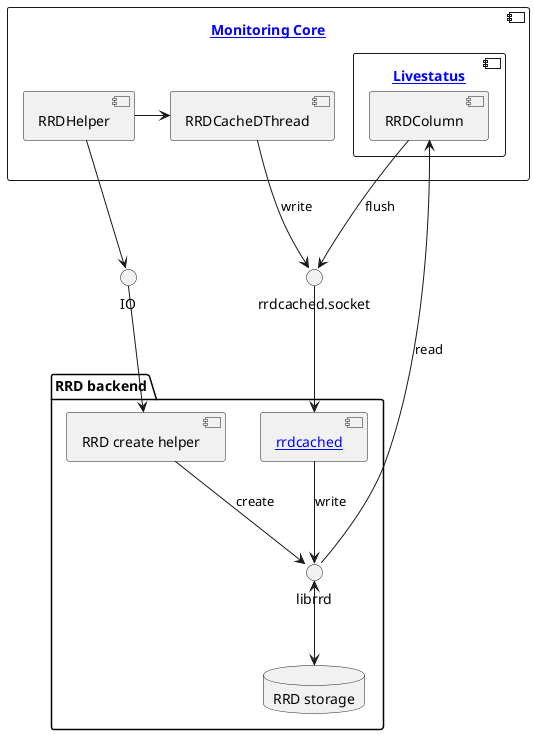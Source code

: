 @startuml
component "[[../arch-comp-core.html Monitoring Core]]" as cmc {
    component "RRDCacheDThread" as rrdcached_thread
    component "RRDHelper" as rrd_helper
    component "[[../arch-comp-livestatus.html Livestatus]]" as cmc_livestatus_server {
        component "RRDColumn" as rrd_column
    }
}
package "RRD backend" as rrd_backend {
   component "[[../arch-comp-rrdcached.html rrdcached]]" as rrdcached
   component "RRD create helper" as rrd_create_helper
   database "RRD storage" as rrd_storage
   interface librrd

   rrdcached --> librrd : write
   rrd_create_helper -d-> librrd : create
   librrd <--> rrd_storage
}

interface "IO" as cmc_rrd_create_helper_io
interface "rrdcached.socket" as rrd_socket

rrd_helper -> rrdcached_thread
librrd -d-> rrd_column : read
rrd_helper -d-> cmc_rrd_create_helper_io
cmc_rrd_create_helper_io -d-> rrd_create_helper
rrdcached_thread -d-> rrd_socket : write
rrd_socket -d-> rrdcached
rrd_column -> rrd_socket : flush
@enduml
